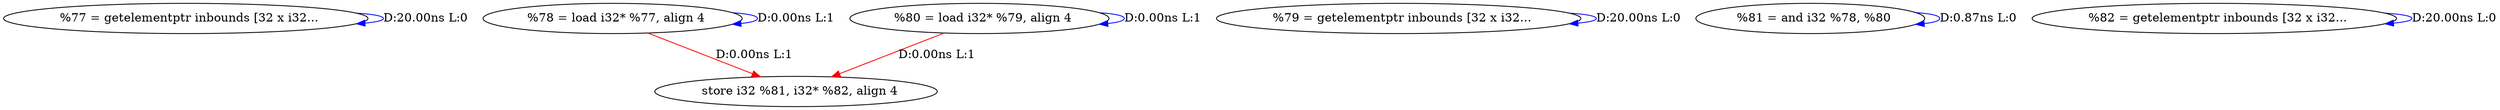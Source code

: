 digraph {
Node0x25fe970[label="  %77 = getelementptr inbounds [32 x i32..."];
Node0x25fe970 -> Node0x25fe970[label="D:20.00ns L:0",color=blue];
Node0x25fea90[label="  %78 = load i32* %77, align 4"];
Node0x25fea90 -> Node0x25fea90[label="D:0.00ns L:1",color=blue];
Node0x25fef70[label="  store i32 %81, i32* %82, align 4"];
Node0x25fea90 -> Node0x25fef70[label="D:0.00ns L:1",color=red];
Node0x25feb70[label="  %79 = getelementptr inbounds [32 x i32..."];
Node0x25feb70 -> Node0x25feb70[label="D:20.00ns L:0",color=blue];
Node0x25fec90[label="  %80 = load i32* %79, align 4"];
Node0x25fec90 -> Node0x25fec90[label="D:0.00ns L:1",color=blue];
Node0x25fec90 -> Node0x25fef70[label="D:0.00ns L:1",color=red];
Node0x25fed70[label="  %81 = and i32 %78, %80"];
Node0x25fed70 -> Node0x25fed70[label="D:0.87ns L:0",color=blue];
Node0x25fee50[label="  %82 = getelementptr inbounds [32 x i32..."];
Node0x25fee50 -> Node0x25fee50[label="D:20.00ns L:0",color=blue];
}
